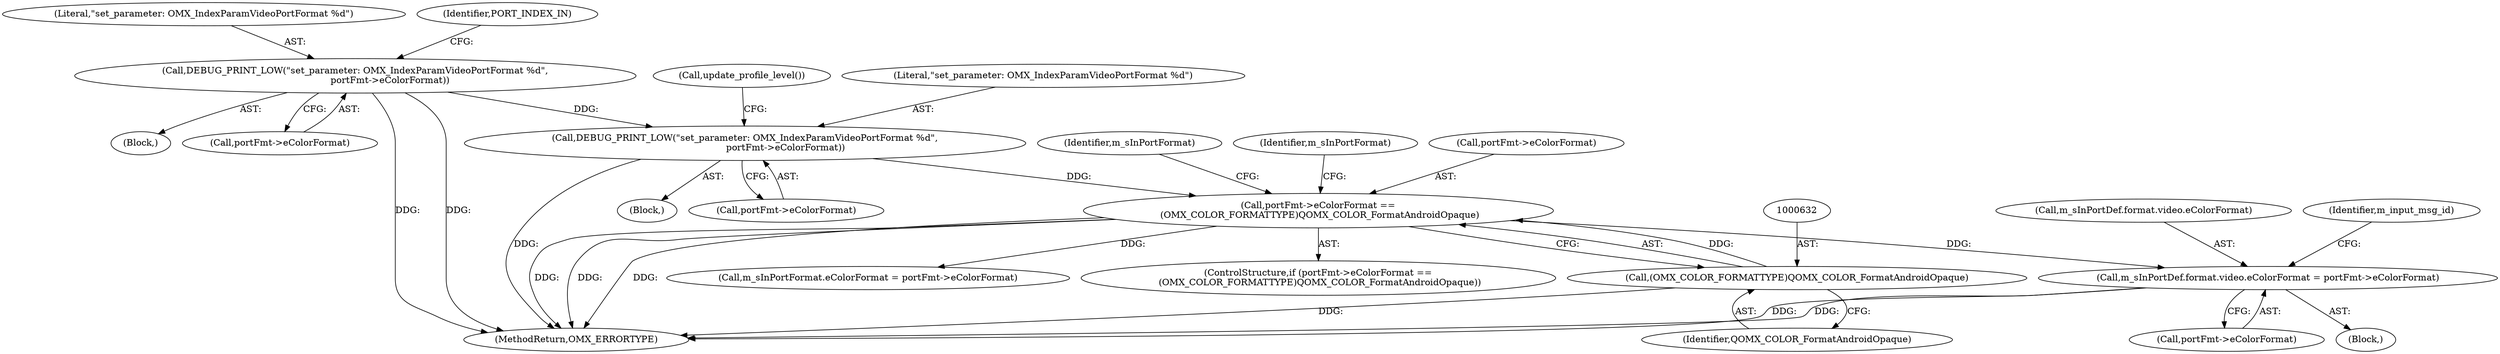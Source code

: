 digraph "0_Android_89913d7df36dbeb458ce165856bd6505a2ec647d_2@pointer" {
"1000671" [label="(Call,m_sInPortDef.format.video.eColorFormat = portFmt->eColorFormat)"];
"1000627" [label="(Call,portFmt->eColorFormat ==\n (OMX_COLOR_FORMATTYPE)QOMX_COLOR_FormatAndroidOpaque)"];
"1000620" [label="(Call,DEBUG_PRINT_LOW(\"set_parameter: OMX_IndexParamVideoPortFormat %d\",\n                            portFmt->eColorFormat))"];
"1000599" [label="(Call,DEBUG_PRINT_LOW(\"set_parameter: OMX_IndexParamVideoPortFormat %d\",\n                        portFmt->eColorFormat))"];
"1000631" [label="(Call,(OMX_COLOR_FORMATTYPE)QOMX_COLOR_FormatAndroidOpaque)"];
"1000663" [label="(Block,)"];
"1000610" [label="(Block,)"];
"1000627" [label="(Call,portFmt->eColorFormat ==\n (OMX_COLOR_FORMATTYPE)QOMX_COLOR_FormatAndroidOpaque)"];
"1000599" [label="(Call,DEBUG_PRINT_LOW(\"set_parameter: OMX_IndexParamVideoPortFormat %d\",\n                        portFmt->eColorFormat))"];
"1000679" [label="(Call,portFmt->eColorFormat)"];
"1000664" [label="(Call,m_sInPortFormat.eColorFormat = portFmt->eColorFormat)"];
"1000671" [label="(Call,m_sInPortDef.format.video.eColorFormat = portFmt->eColorFormat)"];
"1000631" [label="(Call,(OMX_COLOR_FORMATTYPE)QOMX_COLOR_FormatAndroidOpaque)"];
"1000637" [label="(Identifier,m_sInPortFormat)"];
"1000626" [label="(ControlStructure,if (portFmt->eColorFormat ==\n (OMX_COLOR_FORMATTYPE)QOMX_COLOR_FormatAndroidOpaque))"];
"1000672" [label="(Call,m_sInPortDef.format.video.eColorFormat)"];
"1000633" [label="(Identifier,QOMX_COLOR_FormatAndroidOpaque)"];
"1000625" [label="(Call,update_profile_level())"];
"1000620" [label="(Call,DEBUG_PRINT_LOW(\"set_parameter: OMX_IndexParamVideoPortFormat %d\",\n                            portFmt->eColorFormat))"];
"1000666" [label="(Identifier,m_sInPortFormat)"];
"1000621" [label="(Literal,\"set_parameter: OMX_IndexParamVideoPortFormat %d\")"];
"1002951" [label="(MethodReturn,OMX_ERRORTYPE)"];
"1000628" [label="(Call,portFmt->eColorFormat)"];
"1000600" [label="(Literal,\"set_parameter: OMX_IndexParamVideoPortFormat %d\")"];
"1000622" [label="(Call,portFmt->eColorFormat)"];
"1000589" [label="(Block,)"];
"1000683" [label="(Identifier,m_input_msg_id)"];
"1000606" [label="(Identifier,PORT_INDEX_IN)"];
"1000601" [label="(Call,portFmt->eColorFormat)"];
"1000671" -> "1000663"  [label="AST: "];
"1000671" -> "1000679"  [label="CFG: "];
"1000672" -> "1000671"  [label="AST: "];
"1000679" -> "1000671"  [label="AST: "];
"1000683" -> "1000671"  [label="CFG: "];
"1000671" -> "1002951"  [label="DDG: "];
"1000671" -> "1002951"  [label="DDG: "];
"1000627" -> "1000671"  [label="DDG: "];
"1000627" -> "1000626"  [label="AST: "];
"1000627" -> "1000631"  [label="CFG: "];
"1000628" -> "1000627"  [label="AST: "];
"1000631" -> "1000627"  [label="AST: "];
"1000637" -> "1000627"  [label="CFG: "];
"1000666" -> "1000627"  [label="CFG: "];
"1000627" -> "1002951"  [label="DDG: "];
"1000627" -> "1002951"  [label="DDG: "];
"1000627" -> "1002951"  [label="DDG: "];
"1000620" -> "1000627"  [label="DDG: "];
"1000631" -> "1000627"  [label="DDG: "];
"1000627" -> "1000664"  [label="DDG: "];
"1000620" -> "1000610"  [label="AST: "];
"1000620" -> "1000622"  [label="CFG: "];
"1000621" -> "1000620"  [label="AST: "];
"1000622" -> "1000620"  [label="AST: "];
"1000625" -> "1000620"  [label="CFG: "];
"1000620" -> "1002951"  [label="DDG: "];
"1000599" -> "1000620"  [label="DDG: "];
"1000599" -> "1000589"  [label="AST: "];
"1000599" -> "1000601"  [label="CFG: "];
"1000600" -> "1000599"  [label="AST: "];
"1000601" -> "1000599"  [label="AST: "];
"1000606" -> "1000599"  [label="CFG: "];
"1000599" -> "1002951"  [label="DDG: "];
"1000599" -> "1002951"  [label="DDG: "];
"1000631" -> "1000633"  [label="CFG: "];
"1000632" -> "1000631"  [label="AST: "];
"1000633" -> "1000631"  [label="AST: "];
"1000631" -> "1002951"  [label="DDG: "];
}
